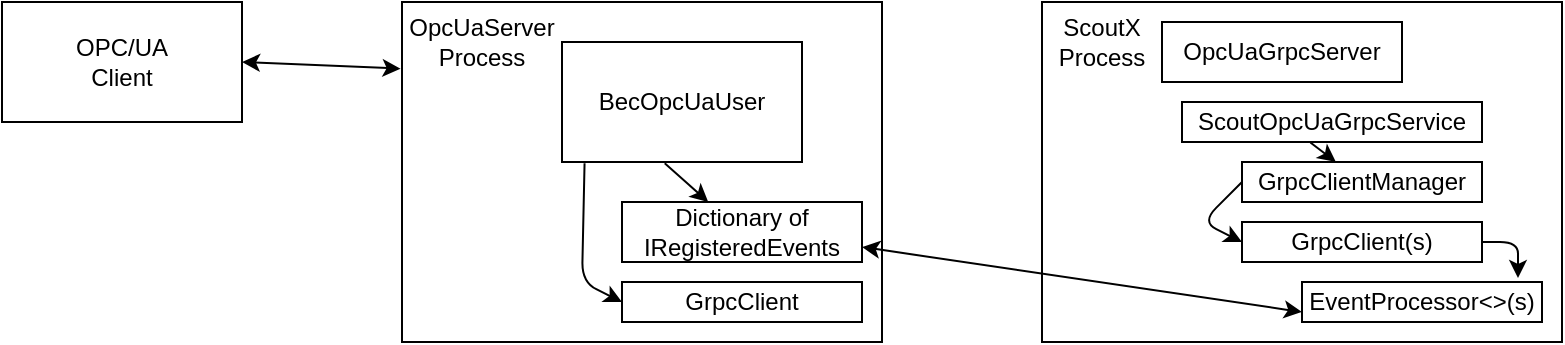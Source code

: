 <mxfile version="13.9.9" type="device"><diagram id="xQnLvxs4zSTnC9Ay73jC" name="Page-1"><mxGraphModel dx="1088" dy="915" grid="1" gridSize="10" guides="1" tooltips="1" connect="1" arrows="1" fold="1" page="1" pageScale="1" pageWidth="850" pageHeight="1100" math="0" shadow="0"><root><mxCell id="0"/><mxCell id="1" parent="0"/><mxCell id="N6DxzTz1XNGD-36qqvkG-2" value="" style="rounded=0;whiteSpace=wrap;html=1;" vertex="1" parent="1"><mxGeometry x="240" y="40" width="240" height="170" as="geometry"/></mxCell><mxCell id="N6DxzTz1XNGD-36qqvkG-3" value="OPC/UA&lt;br&gt;Client" style="rounded=0;whiteSpace=wrap;html=1;" vertex="1" parent="1"><mxGeometry x="40" y="40" width="120" height="60" as="geometry"/></mxCell><mxCell id="N6DxzTz1XNGD-36qqvkG-4" value="" style="rounded=0;whiteSpace=wrap;html=1;" vertex="1" parent="1"><mxGeometry x="560" y="40" width="260" height="170" as="geometry"/></mxCell><mxCell id="N6DxzTz1XNGD-36qqvkG-10" value="ScoutX Process" style="text;html=1;strokeColor=none;fillColor=none;align=center;verticalAlign=middle;whiteSpace=wrap;rounded=0;" vertex="1" parent="1"><mxGeometry x="570" y="50" width="40" height="20" as="geometry"/></mxCell><mxCell id="N6DxzTz1XNGD-36qqvkG-11" value="OpcUaServer Process" style="text;html=1;strokeColor=none;fillColor=none;align=center;verticalAlign=middle;whiteSpace=wrap;rounded=0;" vertex="1" parent="1"><mxGeometry x="260" y="50" width="40" height="20" as="geometry"/></mxCell><mxCell id="N6DxzTz1XNGD-36qqvkG-15" value="" style="group" vertex="1" connectable="0" parent="1"><mxGeometry x="320" y="60" width="150" height="140" as="geometry"/></mxCell><mxCell id="N6DxzTz1XNGD-36qqvkG-5" value="BecOpcUaUser" style="rounded=0;whiteSpace=wrap;html=1;" vertex="1" parent="N6DxzTz1XNGD-36qqvkG-15"><mxGeometry width="120" height="60" as="geometry"/></mxCell><mxCell id="N6DxzTz1XNGD-36qqvkG-6" value="Dictionary of&lt;br&gt;IRegisteredEvents" style="rounded=0;whiteSpace=wrap;html=1;" vertex="1" parent="N6DxzTz1XNGD-36qqvkG-15"><mxGeometry x="30" y="80" width="120" height="30" as="geometry"/></mxCell><mxCell id="N6DxzTz1XNGD-36qqvkG-7" value="" style="endArrow=classic;html=1;exitX=0.428;exitY=1.011;exitDx=0;exitDy=0;exitPerimeter=0;" edge="1" parent="N6DxzTz1XNGD-36qqvkG-15" source="N6DxzTz1XNGD-36qqvkG-5" target="N6DxzTz1XNGD-36qqvkG-6"><mxGeometry width="50" height="50" relative="1" as="geometry"><mxPoint x="-40" y="140" as="sourcePoint"/><mxPoint x="10" y="90" as="targetPoint"/></mxGeometry></mxCell><mxCell id="N6DxzTz1XNGD-36qqvkG-8" value="GrpcClient" style="rounded=0;whiteSpace=wrap;html=1;" vertex="1" parent="N6DxzTz1XNGD-36qqvkG-15"><mxGeometry x="30" y="120" width="120" height="20" as="geometry"/></mxCell><mxCell id="N6DxzTz1XNGD-36qqvkG-9" value="" style="endArrow=classic;html=1;exitX=0.094;exitY=1.011;exitDx=0;exitDy=0;exitPerimeter=0;entryX=0;entryY=0.5;entryDx=0;entryDy=0;" edge="1" parent="N6DxzTz1XNGD-36qqvkG-15" source="N6DxzTz1XNGD-36qqvkG-5" target="N6DxzTz1XNGD-36qqvkG-8"><mxGeometry width="50" height="50" relative="1" as="geometry"><mxPoint x="-100" y="140" as="sourcePoint"/><mxPoint x="-50" y="90" as="targetPoint"/><Array as="points"><mxPoint x="10" y="120"/></Array></mxGeometry></mxCell><mxCell id="N6DxzTz1XNGD-36qqvkG-16" value="" style="endArrow=classic;startArrow=classic;html=1;entryX=0;entryY=0.75;entryDx=0;entryDy=0;exitX=1;exitY=0.75;exitDx=0;exitDy=0;" edge="1" parent="1" source="N6DxzTz1XNGD-36qqvkG-6" target="N6DxzTz1XNGD-36qqvkG-27"><mxGeometry width="50" height="50" relative="1" as="geometry"><mxPoint x="460" y="340" as="sourcePoint"/><mxPoint x="510" y="290" as="targetPoint"/></mxGeometry></mxCell><mxCell id="N6DxzTz1XNGD-36qqvkG-31" value="" style="group" vertex="1" connectable="0" parent="1"><mxGeometry x="620" y="50" width="190" height="150" as="geometry"/></mxCell><mxCell id="N6DxzTz1XNGD-36qqvkG-18" value="ScoutOpcUaGrpcService" style="rounded=0;whiteSpace=wrap;html=1;" vertex="1" parent="N6DxzTz1XNGD-36qqvkG-31"><mxGeometry x="10" y="40" width="150" height="20" as="geometry"/></mxCell><mxCell id="N6DxzTz1XNGD-36qqvkG-19" value="GrpcClientManager" style="rounded=0;whiteSpace=wrap;html=1;" vertex="1" parent="N6DxzTz1XNGD-36qqvkG-31"><mxGeometry x="40" y="70" width="120" height="20" as="geometry"/></mxCell><mxCell id="N6DxzTz1XNGD-36qqvkG-20" value="" style="endArrow=classic;html=1;exitX=0.428;exitY=1.011;exitDx=0;exitDy=0;exitPerimeter=0;" edge="1" parent="N6DxzTz1XNGD-36qqvkG-31" source="N6DxzTz1XNGD-36qqvkG-18" target="N6DxzTz1XNGD-36qqvkG-19"><mxGeometry x="10" y="-20" width="50" height="50" as="geometry"><mxPoint x="-30" y="120" as="sourcePoint"/><mxPoint x="20" y="70" as="targetPoint"/></mxGeometry></mxCell><mxCell id="N6DxzTz1XNGD-36qqvkG-21" value="GrpcClient(s)" style="rounded=0;whiteSpace=wrap;html=1;" vertex="1" parent="N6DxzTz1XNGD-36qqvkG-31"><mxGeometry x="40" y="100" width="120" height="20" as="geometry"/></mxCell><mxCell id="N6DxzTz1XNGD-36qqvkG-22" value="" style="endArrow=classic;html=1;exitX=0;exitY=0.5;exitDx=0;exitDy=0;entryX=0;entryY=0.5;entryDx=0;entryDy=0;" edge="1" parent="N6DxzTz1XNGD-36qqvkG-31" source="N6DxzTz1XNGD-36qqvkG-19" target="N6DxzTz1XNGD-36qqvkG-21"><mxGeometry x="10" y="-20" width="50" height="50" as="geometry"><mxPoint x="-90" y="120" as="sourcePoint"/><mxPoint x="-40" y="70" as="targetPoint"/><Array as="points"><mxPoint x="20" y="100"/></Array></mxGeometry></mxCell><mxCell id="N6DxzTz1XNGD-36qqvkG-24" value="OpcUaGrpcServer" style="rounded=0;whiteSpace=wrap;html=1;" vertex="1" parent="N6DxzTz1XNGD-36qqvkG-31"><mxGeometry width="120" height="30" as="geometry"/></mxCell><mxCell id="N6DxzTz1XNGD-36qqvkG-27" value="EventProcessor&amp;lt;&amp;gt;(s)" style="rounded=0;whiteSpace=wrap;html=1;" vertex="1" parent="N6DxzTz1XNGD-36qqvkG-31"><mxGeometry x="70" y="130" width="120" height="20" as="geometry"/></mxCell><mxCell id="N6DxzTz1XNGD-36qqvkG-30" value="" style="endArrow=classic;html=1;exitX=1;exitY=0.5;exitDx=0;exitDy=0;entryX=0.9;entryY=-0.1;entryDx=0;entryDy=0;entryPerimeter=0;" edge="1" parent="N6DxzTz1XNGD-36qqvkG-31" source="N6DxzTz1XNGD-36qqvkG-21" target="N6DxzTz1XNGD-36qqvkG-27"><mxGeometry x="157" y="12" width="50" height="50" as="geometry"><mxPoint x="187" y="112" as="sourcePoint"/><mxPoint x="187" y="142" as="targetPoint"/><Array as="points"><mxPoint x="178" y="110"/></Array></mxGeometry></mxCell><mxCell id="N6DxzTz1XNGD-36qqvkG-35" value="" style="endArrow=classic;startArrow=classic;html=1;entryX=-0.003;entryY=0.196;entryDx=0;entryDy=0;exitX=1;exitY=0.5;exitDx=0;exitDy=0;entryPerimeter=0;" edge="1" parent="1" source="N6DxzTz1XNGD-36qqvkG-3" target="N6DxzTz1XNGD-36qqvkG-2"><mxGeometry width="50" height="50" relative="1" as="geometry"><mxPoint x="50" y="270" as="sourcePoint"/><mxPoint x="100" y="220" as="targetPoint"/></mxGeometry></mxCell></root></mxGraphModel></diagram></mxfile>